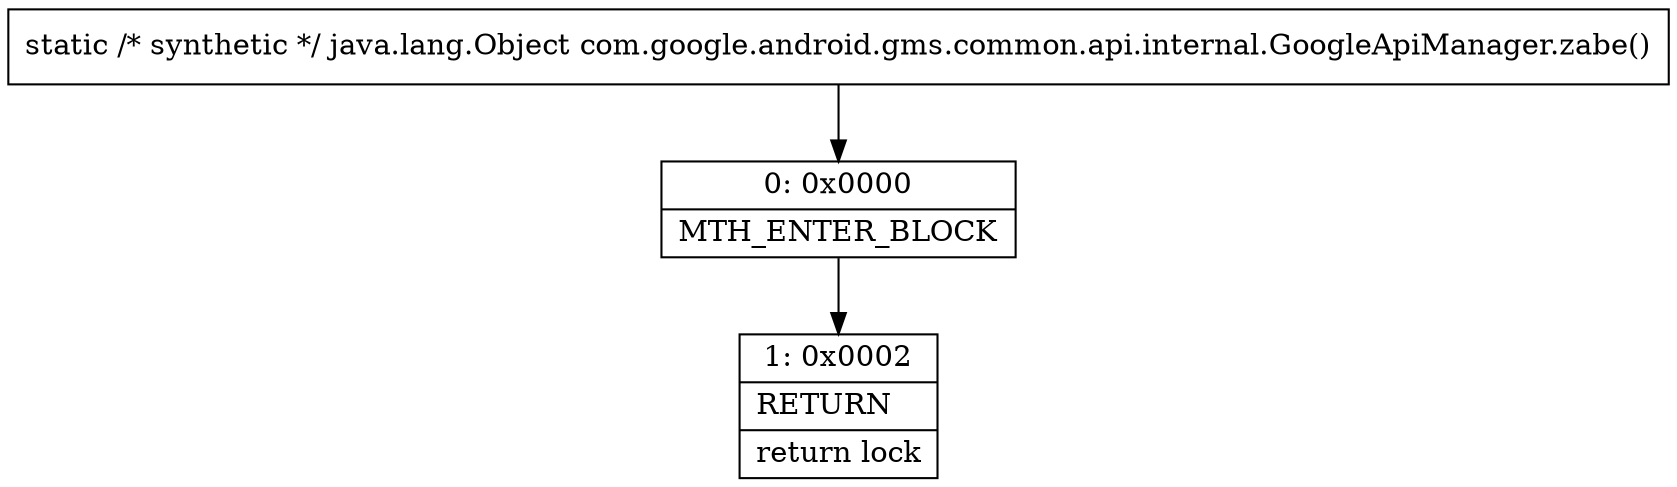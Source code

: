 digraph "CFG forcom.google.android.gms.common.api.internal.GoogleApiManager.zabe()Ljava\/lang\/Object;" {
Node_0 [shape=record,label="{0\:\ 0x0000|MTH_ENTER_BLOCK\l}"];
Node_1 [shape=record,label="{1\:\ 0x0002|RETURN\l|return lock\l}"];
MethodNode[shape=record,label="{static \/* synthetic *\/ java.lang.Object com.google.android.gms.common.api.internal.GoogleApiManager.zabe() }"];
MethodNode -> Node_0;
Node_0 -> Node_1;
}


